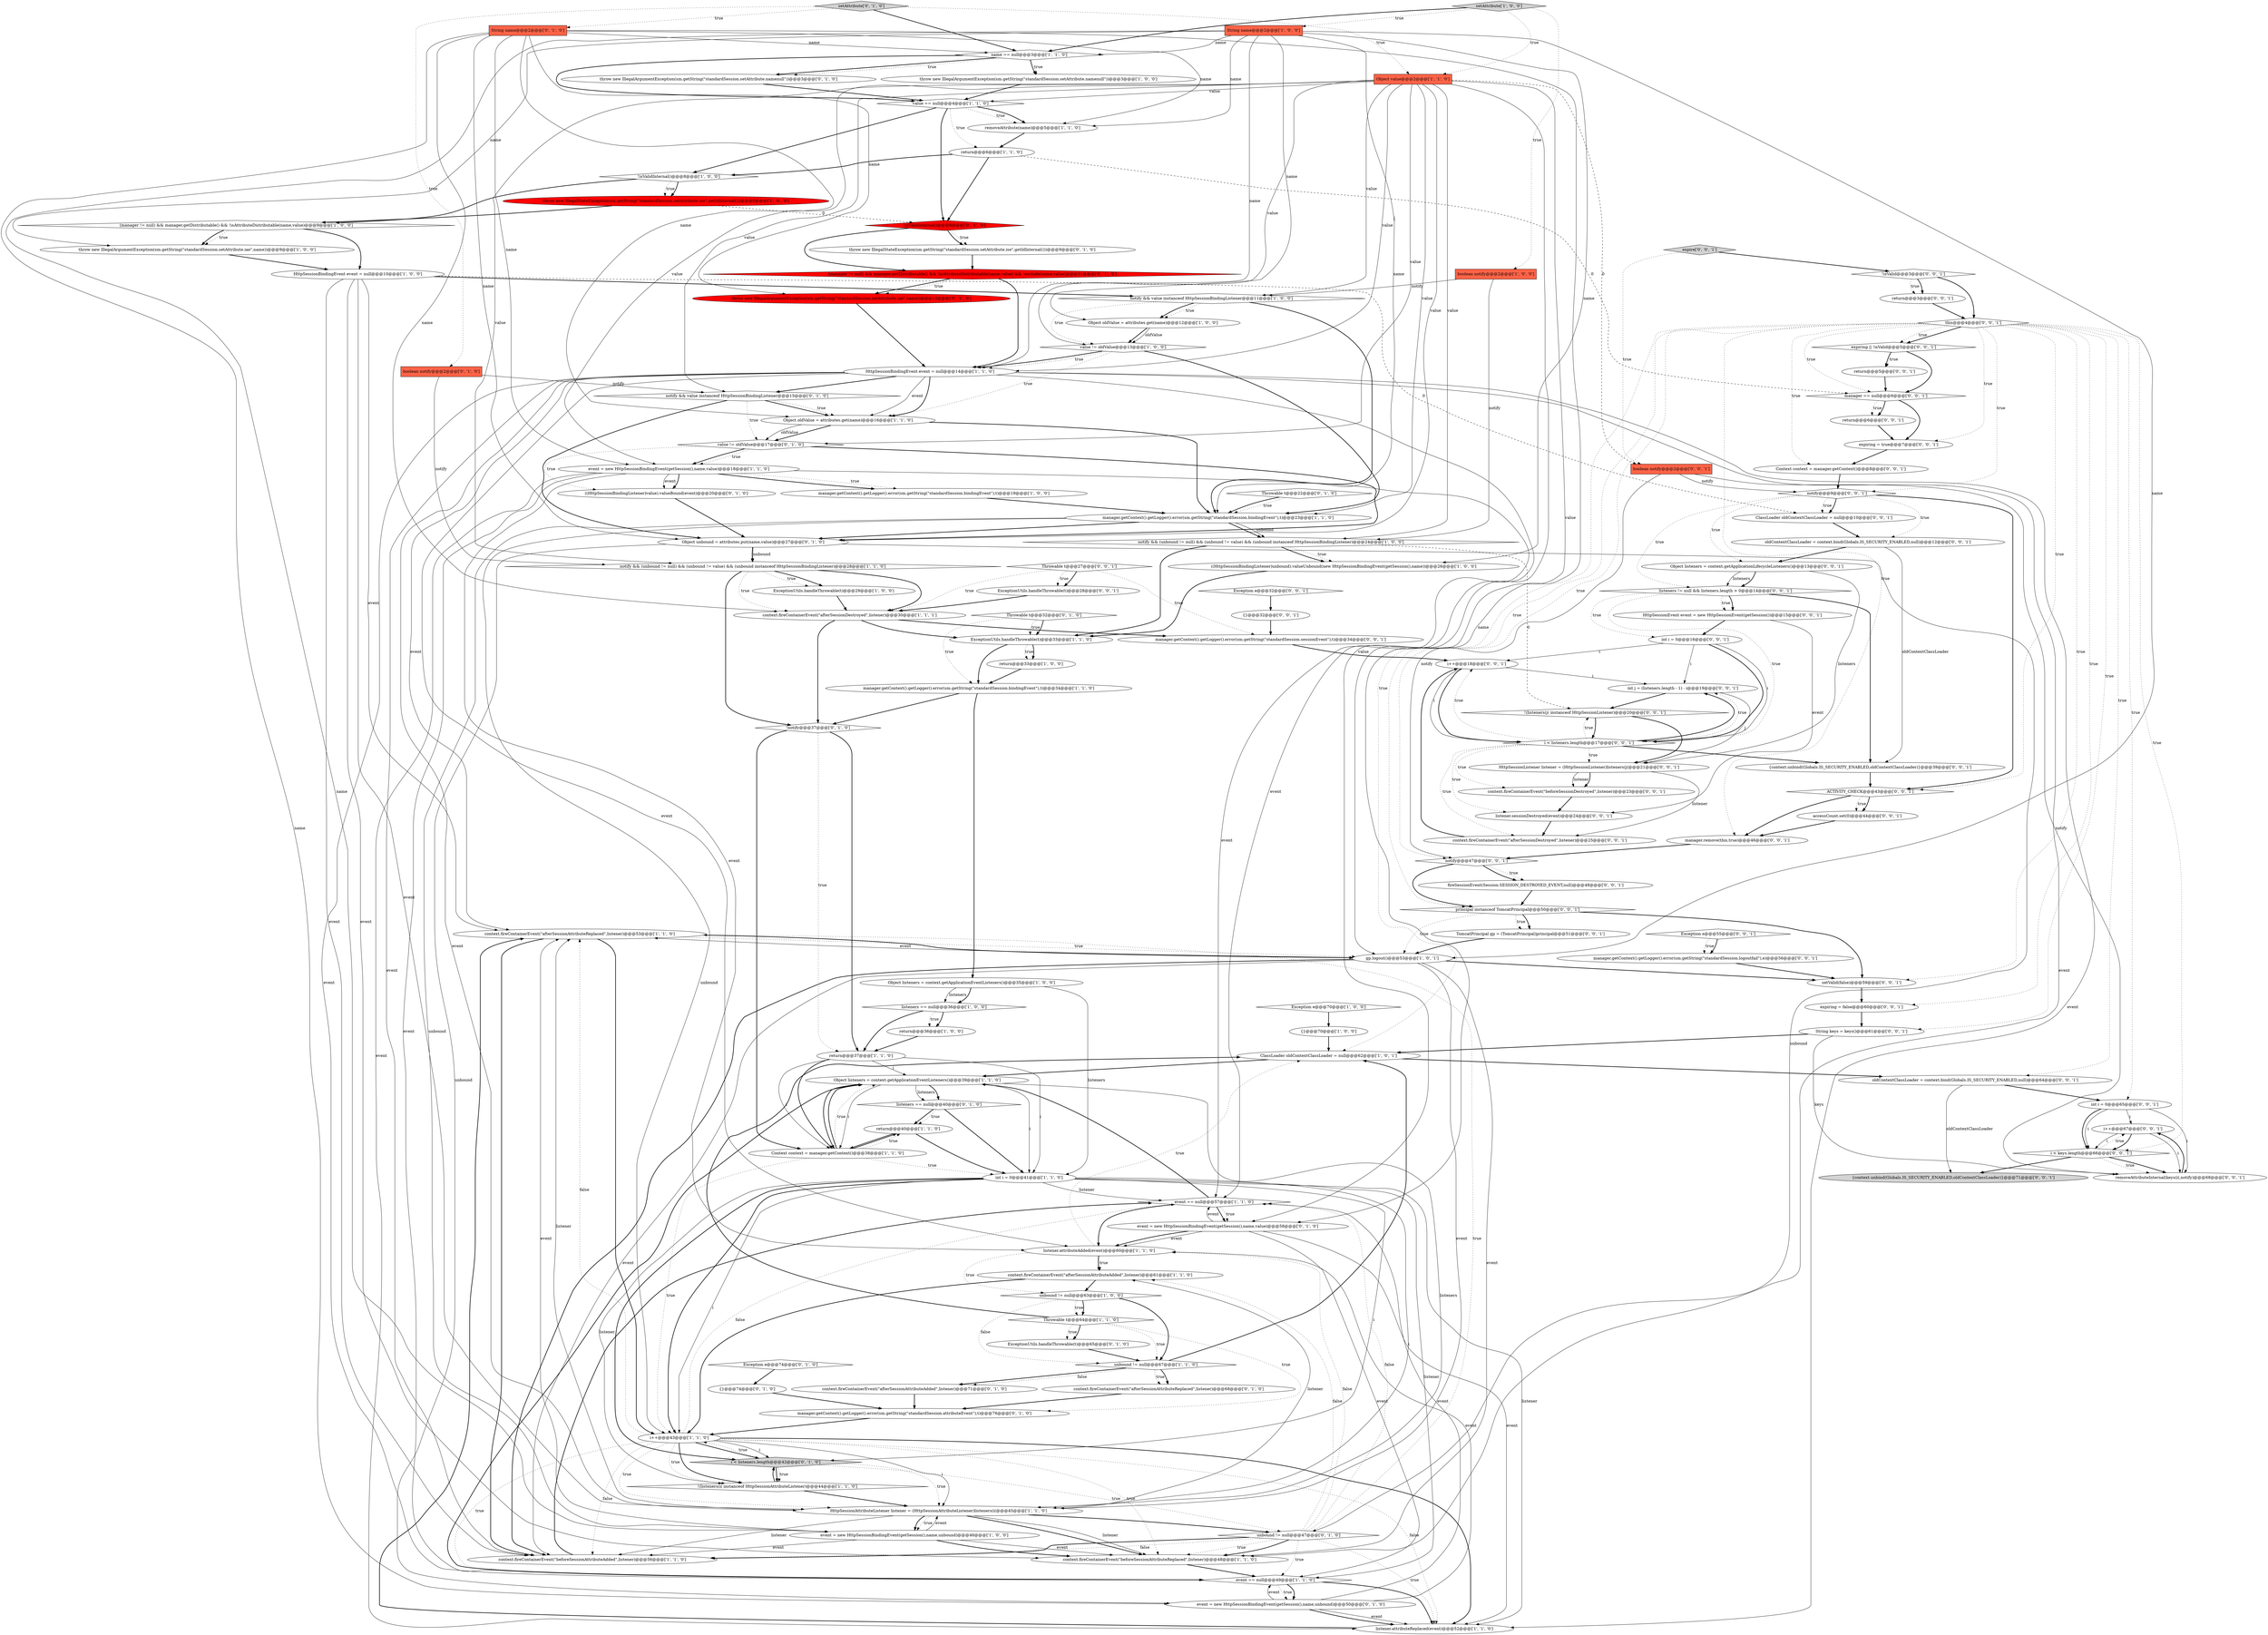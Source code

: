 digraph {
8 [style = filled, label = "HttpSessionBindingEvent event = null@@@14@@@['1', '1', '0']", fillcolor = white, shape = ellipse image = "AAA0AAABBB1BBB"];
49 [style = filled, label = "context.fireContainerEvent(\"afterSessionAttributeReplaced\",listener)@@@53@@@['1', '1', '0']", fillcolor = white, shape = ellipse image = "AAA0AAABBB1BBB"];
48 [style = filled, label = "return@@@6@@@['1', '1', '0']", fillcolor = white, shape = ellipse image = "AAA0AAABBB1BBB"];
55 [style = filled, label = "notify && (unbound != null) && (unbound != value) && (unbound instanceof HttpSessionBindingListener)@@@24@@@['1', '0', '0']", fillcolor = white, shape = diamond image = "AAA0AAABBB1BBB"];
91 [style = filled, label = "expiring || !isValid@@@5@@@['0', '0', '1']", fillcolor = white, shape = diamond image = "AAA0AAABBB3BBB"];
98 [style = filled, label = "principal instanceof TomcatPrincipal@@@50@@@['0', '0', '1']", fillcolor = white, shape = diamond image = "AAA0AAABBB3BBB"];
19 [style = filled, label = "throw new IllegalArgumentException(sm.getString(\"standardSession.setAttribute.namenull\"))@@@3@@@['1', '0', '0']", fillcolor = white, shape = ellipse image = "AAA0AAABBB1BBB"];
21 [style = filled, label = "manager.getContext().getLogger().error(sm.getString(\"standardSession.bindingEvent\"),t)@@@34@@@['1', '1', '0']", fillcolor = white, shape = ellipse image = "AAA0AAABBB1BBB"];
51 [style = filled, label = "value == null@@@4@@@['1', '1', '0']", fillcolor = white, shape = diamond image = "AAA0AAABBB1BBB"];
24 [style = filled, label = "context.fireContainerEvent(\"beforeSessionAttributeReplaced\",listener)@@@48@@@['1', '1', '0']", fillcolor = white, shape = ellipse image = "AAA0AAABBB1BBB"];
67 [style = filled, label = "!isValidInternal()@@@8@@@['0', '1', '0']", fillcolor = red, shape = diamond image = "AAA1AAABBB2BBB"];
25 [style = filled, label = "gp.logout()@@@53@@@['1', '0', '1']", fillcolor = white, shape = ellipse image = "AAA0AAABBB1BBB"];
80 [style = filled, label = "setAttribute['0', '1', '0']", fillcolor = lightgray, shape = diamond image = "AAA0AAABBB2BBB"];
30 [style = filled, label = "name == null@@@3@@@['1', '1', '0']", fillcolor = white, shape = diamond image = "AAA0AAABBB1BBB"];
113 [style = filled, label = "int j = (listeners.length - 1) - i@@@19@@@['0', '0', '1']", fillcolor = white, shape = ellipse image = "AAA0AAABBB3BBB"];
71 [style = filled, label = "{}@@@74@@@['0', '1', '0']", fillcolor = white, shape = ellipse image = "AAA0AAABBB2BBB"];
11 [style = filled, label = "context.fireContainerEvent(\"beforeSessionAttributeAdded\",listener)@@@56@@@['1', '1', '0']", fillcolor = white, shape = ellipse image = "AAA0AAABBB1BBB"];
54 [style = filled, label = "((HttpSessionBindingListener)unbound).valueUnbound(new HttpSessionBindingEvent(getSession(),name))@@@26@@@['1', '0', '0']", fillcolor = white, shape = ellipse image = "AAA0AAABBB1BBB"];
76 [style = filled, label = "!notify@@@37@@@['0', '1', '0']", fillcolor = white, shape = diamond image = "AAA0AAABBB2BBB"];
96 [style = filled, label = "expiring = false@@@60@@@['0', '0', '1']", fillcolor = white, shape = ellipse image = "AAA0AAABBB3BBB"];
107 [style = filled, label = "boolean notify@@@2@@@['0', '0', '1']", fillcolor = tomato, shape = box image = "AAA0AAABBB3BBB"];
50 [style = filled, label = "throw new IllegalStateException(sm.getString(\"standardSession.setAttribute.ise\",getIdInternal()))@@@8@@@['1', '0', '0']", fillcolor = red, shape = ellipse image = "AAA1AAABBB1BBB"];
75 [style = filled, label = "value != oldValue@@@17@@@['0', '1', '0']", fillcolor = white, shape = diamond image = "AAA0AAABBB2BBB"];
28 [style = filled, label = "event == null@@@57@@@['1', '1', '0']", fillcolor = white, shape = diamond image = "AAA0AAABBB1BBB"];
88 [style = filled, label = "{}@@@32@@@['0', '0', '1']", fillcolor = white, shape = ellipse image = "AAA0AAABBB3BBB"];
73 [style = filled, label = "event = new HttpSessionBindingEvent(getSession(),name,value)@@@58@@@['0', '1', '0']", fillcolor = white, shape = ellipse image = "AAA0AAABBB2BBB"];
26 [style = filled, label = "boolean notify@@@2@@@['1', '0', '0']", fillcolor = tomato, shape = box image = "AAA0AAABBB1BBB"];
65 [style = filled, label = "listeners == null@@@40@@@['0', '1', '0']", fillcolor = white, shape = diamond image = "AAA0AAABBB2BBB"];
31 [style = filled, label = "!isValidInternal()@@@8@@@['1', '0', '0']", fillcolor = white, shape = diamond image = "AAA0AAABBB1BBB"];
27 [style = filled, label = "HttpSessionAttributeListener listener = (HttpSessionAttributeListener)listeners(i(@@@45@@@['1', '1', '0']", fillcolor = white, shape = ellipse image = "AAA0AAABBB1BBB"];
46 [style = filled, label = "ExceptionUtils.handleThrowable(t)@@@33@@@['1', '1', '0']", fillcolor = white, shape = ellipse image = "AAA0AAABBB1BBB"];
104 [style = filled, label = "manager == null@@@6@@@['0', '0', '1']", fillcolor = white, shape = diamond image = "AAA0AAABBB3BBB"];
78 [style = filled, label = "context.fireContainerEvent(\"afterSessionAttributeAdded\",listener)@@@71@@@['0', '1', '0']", fillcolor = white, shape = ellipse image = "AAA0AAABBB2BBB"];
119 [style = filled, label = "expiring = true@@@7@@@['0', '0', '1']", fillcolor = white, shape = ellipse image = "AAA0AAABBB3BBB"];
60 [style = filled, label = "notify && value instanceof HttpSessionBindingListener@@@15@@@['0', '1', '0']", fillcolor = white, shape = diamond image = "AAA0AAABBB2BBB"];
13 [style = filled, label = "Object listeners = context.getApplicationEventListeners()@@@35@@@['1', '0', '0']", fillcolor = white, shape = ellipse image = "AAA0AAABBB1BBB"];
85 [style = filled, label = "listeners != null && listeners.length > 0@@@14@@@['0', '0', '1']", fillcolor = white, shape = diamond image = "AAA0AAABBB3BBB"];
59 [style = filled, label = "String name@@@2@@@['0', '1', '0']", fillcolor = tomato, shape = box image = "AAA0AAABBB2BBB"];
38 [style = filled, label = "removeAttribute(name)@@@5@@@['1', '1', '0']", fillcolor = white, shape = ellipse image = "AAA0AAABBB1BBB"];
2 [style = filled, label = "Object oldValue = attributes.get(name)@@@16@@@['1', '1', '0']", fillcolor = white, shape = ellipse image = "AAA0AAABBB1BBB"];
5 [style = filled, label = "context.fireContainerEvent(\"afterSessionDestroyed\",listener)@@@30@@@['1', '1', '1']", fillcolor = white, shape = ellipse image = "AAA0AAABBB1BBB"];
127 [style = filled, label = "context.fireContainerEvent(\"beforeSessionDestroyed\",listener)@@@23@@@['0', '0', '1']", fillcolor = white, shape = ellipse image = "AAA0AAABBB3BBB"];
95 [style = filled, label = "context.fireContainerEvent(\"afterSessionDestroyed\",listener)@@@25@@@['0', '0', '1']", fillcolor = white, shape = ellipse image = "AAA0AAABBB3BBB"];
0 [style = filled, label = "(manager != null) && manager.getDistributable() && !isAttributeDistributable(name,value)@@@9@@@['1', '0', '0']", fillcolor = white, shape = diamond image = "AAA0AAABBB1BBB"];
34 [style = filled, label = "return@@@37@@@['1', '1', '0']", fillcolor = white, shape = ellipse image = "AAA0AAABBB1BBB"];
125 [style = filled, label = "Object listeners = context.getApplicationLifecycleListeners()@@@13@@@['0', '0', '1']", fillcolor = white, shape = ellipse image = "AAA0AAABBB3BBB"];
53 [style = filled, label = "ClassLoader oldContextClassLoader = null@@@62@@@['1', '0', '1']", fillcolor = white, shape = ellipse image = "AAA0AAABBB1BBB"];
82 [style = filled, label = "event = new HttpSessionBindingEvent(getSession(),name,unbound)@@@50@@@['0', '1', '0']", fillcolor = white, shape = ellipse image = "AAA0AAABBB2BBB"];
37 [style = filled, label = "listener.attributeReplaced(event)@@@52@@@['1', '1', '0']", fillcolor = white, shape = ellipse image = "AAA0AAABBB1BBB"];
115 [style = filled, label = "String keys = keys()@@@61@@@['0', '0', '1']", fillcolor = white, shape = ellipse image = "AAA0AAABBB3BBB"];
126 [style = filled, label = "setValid(false)@@@59@@@['0', '0', '1']", fillcolor = white, shape = ellipse image = "AAA0AAABBB3BBB"];
42 [style = filled, label = "event == null@@@49@@@['1', '1', '0']", fillcolor = white, shape = diamond image = "AAA0AAABBB1BBB"];
63 [style = filled, label = "((HttpSessionBindingListener)value).valueBound(event)@@@20@@@['0', '1', '0']", fillcolor = white, shape = ellipse image = "AAA0AAABBB2BBB"];
45 [style = filled, label = "listener.attributeAdded(event)@@@60@@@['1', '1', '0']", fillcolor = white, shape = ellipse image = "AAA0AAABBB1BBB"];
93 [style = filled, label = "listener.sessionDestroyed(event)@@@24@@@['0', '0', '1']", fillcolor = white, shape = ellipse image = "AAA0AAABBB3BBB"];
16 [style = filled, label = "unbound != null@@@67@@@['1', '1', '0']", fillcolor = white, shape = diamond image = "AAA0AAABBB1BBB"];
40 [style = filled, label = "notify && value instanceof HttpSessionBindingListener@@@11@@@['1', '0', '0']", fillcolor = white, shape = diamond image = "AAA0AAABBB1BBB"];
4 [style = filled, label = "{}@@@70@@@['1', '0', '0']", fillcolor = white, shape = ellipse image = "AAA0AAABBB1BBB"];
1 [style = filled, label = "setAttribute['1', '0', '0']", fillcolor = lightgray, shape = diamond image = "AAA0AAABBB1BBB"];
83 [style = filled, label = "ClassLoader oldContextClassLoader = null@@@10@@@['0', '0', '1']", fillcolor = white, shape = ellipse image = "AAA0AAABBB3BBB"];
43 [style = filled, label = "unbound != null@@@63@@@['1', '0', '0']", fillcolor = white, shape = diamond image = "AAA0AAABBB1BBB"];
122 [style = filled, label = "i < listeners.length@@@17@@@['0', '0', '1']", fillcolor = white, shape = diamond image = "AAA0AAABBB3BBB"];
20 [style = filled, label = "return@@@36@@@['1', '0', '0']", fillcolor = white, shape = ellipse image = "AAA0AAABBB1BBB"];
10 [style = filled, label = "manager.getContext().getLogger().error(sm.getString(\"standardSession.bindingEvent\"),t)@@@23@@@['1', '1', '0']", fillcolor = white, shape = ellipse image = "AAA0AAABBB1BBB"];
84 [style = filled, label = "HttpSessionEvent event = new HttpSessionEvent(getSession())@@@15@@@['0', '0', '1']", fillcolor = white, shape = ellipse image = "AAA0AAABBB3BBB"];
102 [style = filled, label = "return@@@3@@@['0', '0', '1']", fillcolor = white, shape = ellipse image = "AAA0AAABBB3BBB"];
116 [style = filled, label = "Context context = manager.getContext()@@@8@@@['0', '0', '1']", fillcolor = white, shape = ellipse image = "AAA0AAABBB3BBB"];
117 [style = filled, label = "HttpSessionListener listener = (HttpSessionListener)listeners(j(@@@21@@@['0', '0', '1']", fillcolor = white, shape = ellipse image = "AAA0AAABBB3BBB"];
87 [style = filled, label = "i++@@@67@@@['0', '0', '1']", fillcolor = white, shape = ellipse image = "AAA0AAABBB3BBB"];
128 [style = filled, label = "Throwable t@@@27@@@['0', '0', '1']", fillcolor = white, shape = diamond image = "AAA0AAABBB3BBB"];
79 [style = filled, label = "(manager != null) && manager.getDistributable() && !isAttributeDistributable(name,value) && !exclude(name,value)@@@11@@@['0', '1', '0']", fillcolor = red, shape = diamond image = "AAA1AAABBB2BBB"];
97 [style = filled, label = "ExceptionUtils.handleThrowable(t)@@@28@@@['0', '0', '1']", fillcolor = white, shape = ellipse image = "AAA0AAABBB3BBB"];
18 [style = filled, label = "Exception e@@@70@@@['1', '0', '0']", fillcolor = white, shape = diamond image = "AAA0AAABBB1BBB"];
57 [style = filled, label = "Throwable t@@@22@@@['0', '1', '0']", fillcolor = white, shape = diamond image = "AAA0AAABBB2BBB"];
105 [style = filled, label = "notify@@@9@@@['0', '0', '1']", fillcolor = white, shape = diamond image = "AAA0AAABBB3BBB"];
39 [style = filled, label = "manager.getContext().getLogger().error(sm.getString(\"standardSession.bindingEvent\"),t)@@@19@@@['1', '0', '0']", fillcolor = white, shape = ellipse image = "AAA0AAABBB1BBB"];
12 [style = filled, label = "notify && (unbound != null) && (unbound != value) && (unbound instanceof HttpSessionBindingListener)@@@28@@@['1', '1', '0']", fillcolor = white, shape = diamond image = "AAA0AAABBB1BBB"];
131 [style = filled, label = "!isValid@@@3@@@['0', '0', '1']", fillcolor = white, shape = diamond image = "AAA0AAABBB3BBB"];
29 [style = filled, label = "Object value@@@2@@@['1', '1', '0']", fillcolor = tomato, shape = box image = "AAA0AAABBB1BBB"];
17 [style = filled, label = "return@@@33@@@['1', '0', '0']", fillcolor = white, shape = ellipse image = "AAA0AAABBB1BBB"];
44 [style = filled, label = "Context context = manager.getContext()@@@38@@@['1', '1', '0']", fillcolor = white, shape = ellipse image = "AAA0AAABBB1BBB"];
62 [style = filled, label = "throw new IllegalStateException(sm.getString(\"standardSession.setAttribute.ise\",getIdInternal()))@@@9@@@['0', '1', '0']", fillcolor = white, shape = ellipse image = "AAA0AAABBB2BBB"];
110 [style = filled, label = "!(listeners(j( instanceof HttpSessionListener)@@@20@@@['0', '0', '1']", fillcolor = white, shape = diamond image = "AAA0AAABBB3BBB"];
72 [style = filled, label = "unbound != null@@@47@@@['0', '1', '0']", fillcolor = white, shape = diamond image = "AAA0AAABBB2BBB"];
123 [style = filled, label = "notify@@@47@@@['0', '0', '1']", fillcolor = white, shape = diamond image = "AAA0AAABBB3BBB"];
100 [style = filled, label = "oldContextClassLoader = context.bind(Globals.IS_SECURITY_ENABLED,null)@@@64@@@['0', '0', '1']", fillcolor = white, shape = ellipse image = "AAA0AAABBB3BBB"];
15 [style = filled, label = "!(listeners(i( instanceof HttpSessionAttributeListener)@@@44@@@['1', '1', '0']", fillcolor = white, shape = diamond image = "AAA0AAABBB1BBB"];
77 [style = filled, label = "manager.getContext().getLogger().error(sm.getString(\"standardSession.attributeEvent\"),t)@@@76@@@['0', '1', '0']", fillcolor = white, shape = ellipse image = "AAA0AAABBB2BBB"];
92 [style = filled, label = "expire['0', '0', '1']", fillcolor = lightgray, shape = diamond image = "AAA0AAABBB3BBB"];
111 [style = filled, label = "oldContextClassLoader = context.bind(Globals.IS_SECURITY_ENABLED,null)@@@12@@@['0', '0', '1']", fillcolor = white, shape = ellipse image = "AAA0AAABBB3BBB"];
61 [style = filled, label = "boolean notify@@@2@@@['0', '1', '0']", fillcolor = tomato, shape = box image = "AAA0AAABBB2BBB"];
74 [style = filled, label = "context.fireContainerEvent(\"afterSessionAttributeReplaced\",listener)@@@68@@@['0', '1', '0']", fillcolor = white, shape = ellipse image = "AAA0AAABBB2BBB"];
101 [style = filled, label = "Exception e@@@32@@@['0', '0', '1']", fillcolor = white, shape = diamond image = "AAA0AAABBB3BBB"];
70 [style = filled, label = "Throwable t@@@32@@@['0', '1', '0']", fillcolor = white, shape = diamond image = "AAA0AAABBB2BBB"];
9 [style = filled, label = "int i = 0@@@41@@@['1', '1', '0']", fillcolor = white, shape = ellipse image = "AAA0AAABBB1BBB"];
106 [style = filled, label = "int i = 0@@@16@@@['0', '0', '1']", fillcolor = white, shape = ellipse image = "AAA0AAABBB3BBB"];
68 [style = filled, label = "Object unbound = attributes.put(name,value)@@@27@@@['0', '1', '0']", fillcolor = white, shape = ellipse image = "AAA0AAABBB2BBB"];
6 [style = filled, label = "HttpSessionBindingEvent event = null@@@10@@@['1', '0', '0']", fillcolor = white, shape = ellipse image = "AAA0AAABBB1BBB"];
52 [style = filled, label = "context.fireContainerEvent(\"afterSessionAttributeAdded\",listener)@@@61@@@['1', '1', '0']", fillcolor = white, shape = ellipse image = "AAA0AAABBB1BBB"];
41 [style = filled, label = "Object listeners = context.getApplicationEventListeners()@@@39@@@['1', '1', '0']", fillcolor = white, shape = ellipse image = "AAA0AAABBB1BBB"];
109 [style = filled, label = "ACTIVITY_CHECK@@@43@@@['0', '0', '1']", fillcolor = white, shape = diamond image = "AAA0AAABBB3BBB"];
3 [style = filled, label = "event = new HttpSessionBindingEvent(getSession(),name,unbound)@@@46@@@['1', '0', '0']", fillcolor = white, shape = ellipse image = "AAA0AAABBB1BBB"];
90 [style = filled, label = "i < keys.length@@@66@@@['0', '0', '1']", fillcolor = white, shape = diamond image = "AAA0AAABBB3BBB"];
22 [style = filled, label = "return@@@40@@@['1', '1', '0']", fillcolor = white, shape = ellipse image = "AAA0AAABBB1BBB"];
7 [style = filled, label = "Object oldValue = attributes.get(name)@@@12@@@['1', '0', '0']", fillcolor = white, shape = ellipse image = "AAA0AAABBB1BBB"];
36 [style = filled, label = "ExceptionUtils.handleThrowable(t)@@@29@@@['1', '0', '0']", fillcolor = white, shape = ellipse image = "AAA0AAABBB1BBB"];
112 [style = filled, label = "i++@@@18@@@['0', '0', '1']", fillcolor = white, shape = ellipse image = "AAA0AAABBB3BBB"];
129 [style = filled, label = "TomcatPrincipal gp = (TomcatPrincipal)principal@@@51@@@['0', '0', '1']", fillcolor = white, shape = ellipse image = "AAA0AAABBB3BBB"];
124 [style = filled, label = "{context.unbind(Globals.IS_SECURITY_ENABLED,oldContextClassLoader)}@@@71@@@['0', '0', '1']", fillcolor = lightgray, shape = ellipse image = "AAA0AAABBB3BBB"];
64 [style = filled, label = "throw new IllegalArgumentException(sm.getString(\"standardSession.setAttribute.namenull\"))@@@3@@@['0', '1', '0']", fillcolor = white, shape = ellipse image = "AAA0AAABBB2BBB"];
32 [style = filled, label = "throw new IllegalArgumentException(sm.getString(\"standardSession.setAttribute.iae\",name))@@@9@@@['1', '0', '0']", fillcolor = white, shape = ellipse image = "AAA0AAABBB1BBB"];
114 [style = filled, label = "accessCount.set(0)@@@44@@@['0', '0', '1']", fillcolor = white, shape = ellipse image = "AAA0AAABBB3BBB"];
33 [style = filled, label = "event = new HttpSessionBindingEvent(getSession(),name,value)@@@18@@@['1', '1', '0']", fillcolor = white, shape = ellipse image = "AAA0AAABBB1BBB"];
14 [style = filled, label = "value != oldValue@@@13@@@['1', '0', '0']", fillcolor = white, shape = diamond image = "AAA0AAABBB1BBB"];
56 [style = filled, label = "listeners == null@@@36@@@['1', '0', '0']", fillcolor = white, shape = diamond image = "AAA0AAABBB1BBB"];
89 [style = filled, label = "return@@@6@@@['0', '0', '1']", fillcolor = white, shape = ellipse image = "AAA0AAABBB3BBB"];
120 [style = filled, label = "manager.remove(this,true)@@@46@@@['0', '0', '1']", fillcolor = white, shape = ellipse image = "AAA0AAABBB3BBB"];
69 [style = filled, label = "ExceptionUtils.handleThrowable(t)@@@65@@@['0', '1', '0']", fillcolor = white, shape = ellipse image = "AAA0AAABBB2BBB"];
86 [style = filled, label = "{context.unbind(Globals.IS_SECURITY_ENABLED,oldContextClassLoader)}@@@39@@@['0', '0', '1']", fillcolor = white, shape = ellipse image = "AAA0AAABBB3BBB"];
118 [style = filled, label = "manager.getContext().getLogger().error(sm.getString(\"standardSession.sessionEvent\"),t)@@@34@@@['0', '0', '1']", fillcolor = white, shape = ellipse image = "AAA0AAABBB3BBB"];
23 [style = filled, label = "String name@@@2@@@['1', '0', '0']", fillcolor = tomato, shape = box image = "AAA0AAABBB1BBB"];
108 [style = filled, label = "Exception e@@@55@@@['0', '0', '1']", fillcolor = white, shape = diamond image = "AAA0AAABBB3BBB"];
132 [style = filled, label = "fireSessionEvent(Session.SESSION_DESTROYED_EVENT,null)@@@48@@@['0', '0', '1']", fillcolor = white, shape = ellipse image = "AAA0AAABBB3BBB"];
47 [style = filled, label = "i++@@@43@@@['1', '1', '0']", fillcolor = white, shape = ellipse image = "AAA0AAABBB1BBB"];
58 [style = filled, label = "Exception e@@@74@@@['0', '1', '0']", fillcolor = white, shape = diamond image = "AAA0AAABBB2BBB"];
99 [style = filled, label = "manager.getContext().getLogger().error(sm.getString(\"standardSession.logoutfail\"),e)@@@56@@@['0', '0', '1']", fillcolor = white, shape = ellipse image = "AAA0AAABBB3BBB"];
66 [style = filled, label = "throw new IllegalArgumentException(sm.getString(\"standardSession.setAttribute.iae\",name))@@@12@@@['0', '1', '0']", fillcolor = red, shape = ellipse image = "AAA1AAABBB2BBB"];
121 [style = filled, label = "removeAttributeInternal(keys(i(,notify)@@@68@@@['0', '0', '1']", fillcolor = white, shape = ellipse image = "AAA0AAABBB3BBB"];
94 [style = filled, label = "return@@@5@@@['0', '0', '1']", fillcolor = white, shape = ellipse image = "AAA0AAABBB3BBB"];
35 [style = filled, label = "Throwable t@@@64@@@['1', '1', '0']", fillcolor = white, shape = diamond image = "AAA0AAABBB1BBB"];
130 [style = filled, label = "int i = 0@@@65@@@['0', '0', '1']", fillcolor = white, shape = ellipse image = "AAA0AAABBB3BBB"];
81 [style = filled, label = "i < listeners.length@@@42@@@['0', '1', '0']", fillcolor = lightgray, shape = diamond image = "AAA0AAABBB2BBB"];
103 [style = filled, label = "this@@@4@@@['0', '0', '1']", fillcolor = white, shape = diamond image = "AAA0AAABBB3BBB"];
42->41 [style = bold, label=""];
5->76 [style = bold, label=""];
56->34 [style = bold, label=""];
97->5 [style = bold, label=""];
98->126 [style = bold, label=""];
79->66 [style = bold, label=""];
3->24 [style = bold, label=""];
29->51 [style = solid, label="value"];
43->35 [style = dotted, label="true"];
109->114 [style = dotted, label="true"];
42->82 [style = bold, label=""];
51->48 [style = dotted, label="true"];
29->60 [style = solid, label="value"];
35->16 [style = dotted, label="true"];
7->14 [style = bold, label=""];
102->103 [style = bold, label=""];
42->82 [style = dotted, label="true"];
106->112 [style = solid, label="i"];
131->102 [style = bold, label=""];
53->41 [style = bold, label=""];
5->118 [style = bold, label=""];
100->124 [style = solid, label="oldContextClassLoader"];
60->68 [style = bold, label=""];
3->24 [style = solid, label="event"];
98->129 [style = bold, label=""];
106->122 [style = bold, label=""];
65->22 [style = bold, label=""];
33->45 [style = solid, label="event"];
28->73 [style = bold, label=""];
59->33 [style = solid, label="name"];
23->30 [style = solid, label="name"];
22->9 [style = bold, label=""];
15->81 [style = bold, label=""];
25->24 [style = solid, label="event"];
8->45 [style = solid, label="event"];
47->81 [style = solid, label="i"];
16->78 [style = bold, label=""];
29->75 [style = solid, label="value"];
80->29 [style = dotted, label="true"];
49->25 [style = bold, label=""];
111->125 [style = bold, label=""];
122->127 [style = dotted, label="true"];
110->117 [style = bold, label=""];
44->41 [style = bold, label=""];
14->8 [style = bold, label=""];
70->21 [style = dotted, label="true"];
35->77 [style = dotted, label="true"];
72->11 [style = dotted, label="false"];
34->9 [style = solid, label="i"];
22->44 [style = bold, label=""];
80->30 [style = bold, label=""];
79->66 [style = dotted, label="true"];
95->112 [style = bold, label=""];
60->2 [style = bold, label=""];
88->118 [style = bold, label=""];
31->0 [style = bold, label=""];
122->117 [style = dotted, label="true"];
103->130 [style = dotted, label="true"];
92->107 [style = dotted, label="true"];
84->106 [style = bold, label=""];
38->48 [style = bold, label=""];
2->10 [style = bold, label=""];
117->95 [style = solid, label="listener"];
40->14 [style = dotted, label="true"];
72->42 [style = dotted, label="true"];
123->132 [style = dotted, label="true"];
8->2 [style = bold, label=""];
105->111 [style = dotted, label="true"];
120->123 [style = bold, label=""];
72->24 [style = bold, label=""];
34->44 [style = bold, label=""];
103->90 [style = dotted, label="true"];
73->37 [style = solid, label="event"];
27->24 [style = bold, label=""];
75->33 [style = bold, label=""];
0->32 [style = dotted, label="true"];
0->32 [style = bold, label=""];
16->74 [style = dotted, label="true"];
94->104 [style = bold, label=""];
58->71 [style = bold, label=""];
98->129 [style = dotted, label="true"];
23->7 [style = solid, label="name"];
73->28 [style = solid, label="event"];
82->37 [style = solid, label="event"];
131->102 [style = dotted, label="true"];
112->122 [style = bold, label=""];
131->103 [style = bold, label=""];
27->72 [style = bold, label=""];
10->55 [style = bold, label=""];
128->97 [style = bold, label=""];
55->54 [style = dotted, label="true"];
78->77 [style = bold, label=""];
76->44 [style = bold, label=""];
90->124 [style = bold, label=""];
29->14 [style = solid, label="value"];
59->5 [style = solid, label="name"];
12->5 [style = dotted, label="true"];
81->72 [style = dotted, label="true"];
57->10 [style = dotted, label="true"];
25->11 [style = bold, label=""];
6->11 [style = solid, label="event"];
23->3 [style = solid, label="name"];
127->93 [style = bold, label=""];
82->42 [style = solid, label="event"];
40->7 [style = dotted, label="true"];
129->25 [style = bold, label=""];
56->20 [style = bold, label=""];
55->54 [style = bold, label=""];
8->24 [style = solid, label="event"];
57->10 [style = bold, label=""];
85->122 [style = dotted, label="true"];
41->44 [style = bold, label=""];
67->62 [style = dotted, label="true"];
108->99 [style = dotted, label="true"];
91->94 [style = bold, label=""];
29->73 [style = solid, label="value"];
110->122 [style = bold, label=""];
23->25 [style = solid, label="name"];
29->40 [style = solid, label="value"];
12->5 [style = bold, label=""];
37->49 [style = bold, label=""];
106->122 [style = solid, label="i"];
73->45 [style = solid, label="event"];
91->104 [style = bold, label=""];
9->47 [style = solid, label="i"];
41->44 [style = solid, label="i"];
32->6 [style = bold, label=""];
9->15 [style = solid, label="listener"];
115->121 [style = solid, label="keys"];
69->16 [style = bold, label=""];
104->119 [style = bold, label=""];
23->10 [style = solid, label="name"];
29->10 [style = solid, label="value"];
65->9 [style = bold, label=""];
1->23 [style = dotted, label="true"];
128->5 [style = dotted, label="true"];
82->45 [style = solid, label="event"];
23->54 [style = solid, label="name"];
85->84 [style = bold, label=""];
85->106 [style = dotted, label="true"];
53->100 [style = bold, label=""];
27->24 [style = solid, label="listener"];
17->21 [style = bold, label=""];
14->2 [style = dotted, label="true"];
11->28 [style = bold, label=""];
76->34 [style = bold, label=""];
43->16 [style = bold, label=""];
68->72 [style = solid, label="unbound"];
75->33 [style = dotted, label="true"];
30->19 [style = dotted, label="true"];
45->52 [style = dotted, label="true"];
14->10 [style = bold, label=""];
103->120 [style = dotted, label="true"];
68->12 [style = bold, label=""];
81->27 [style = dotted, label="true"];
16->78 [style = dotted, label="false"];
27->49 [style = solid, label="listener"];
117->127 [style = solid, label="listener"];
13->56 [style = solid, label="listeners"];
47->42 [style = dotted, label="true"];
74->77 [style = bold, label=""];
84->93 [style = solid, label="event"];
103->115 [style = dotted, label="true"];
103->105 [style = dotted, label="true"];
122->113 [style = bold, label=""];
10->47 [style = solid, label="unbound"];
65->22 [style = dotted, label="true"];
125->117 [style = solid, label="listeners"];
35->69 [style = dotted, label="true"];
41->27 [style = solid, label="listeners"];
47->28 [style = dotted, label="false"];
59->38 [style = solid, label="name"];
104->89 [style = dotted, label="true"];
47->11 [style = dotted, label="false"];
103->100 [style = dotted, label="true"];
115->53 [style = bold, label=""];
87->90 [style = bold, label=""];
28->41 [style = bold, label=""];
29->25 [style = solid, label="value"];
68->82 [style = solid, label="unbound"];
44->22 [style = dotted, label="true"];
50->0 [style = bold, label=""];
25->49 [style = solid, label="event"];
113->117 [style = solid, label="j"];
36->5 [style = bold, label=""];
19->51 [style = bold, label=""];
45->53 [style = dotted, label="true"];
67->79 [style = bold, label=""];
49->11 [style = bold, label=""];
24->42 [style = bold, label=""];
81->15 [style = dotted, label="true"];
29->107 [style = dashed, label="0"];
8->60 [style = bold, label=""];
34->41 [style = solid, label="i"];
49->25 [style = dotted, label="true"];
67->62 [style = bold, label=""];
30->51 [style = bold, label=""];
1->29 [style = dotted, label="true"];
46->17 [style = dotted, label="true"];
28->73 [style = dotted, label="true"];
13->56 [style = bold, label=""];
55->46 [style = bold, label=""];
31->50 [style = dotted, label="true"];
6->40 [style = bold, label=""];
122->112 [style = dotted, label="true"];
29->8 [style = solid, label="value"];
35->69 [style = bold, label=""];
112->122 [style = solid, label="i"];
51->31 [style = bold, label=""];
86->109 [style = bold, label=""];
44->41 [style = dotted, label="true"];
87->121 [style = solid, label="i"];
51->67 [style = bold, label=""];
8->42 [style = solid, label="event"];
64->51 [style = bold, label=""];
4->53 [style = bold, label=""];
8->2 [style = solid, label="event"];
2->75 [style = bold, label=""];
25->11 [style = solid, label="event"];
73->42 [style = solid, label="event"];
85->86 [style = bold, label=""];
1->30 [style = bold, label=""];
77->47 [style = bold, label=""];
89->119 [style = bold, label=""];
31->50 [style = bold, label=""];
103->123 [style = dotted, label="true"];
43->35 [style = bold, label=""];
90->87 [style = dotted, label="true"];
83->111 [style = bold, label=""];
8->37 [style = solid, label="event"];
112->113 [style = solid, label="i"];
130->90 [style = solid, label="i"];
75->68 [style = bold, label=""];
3->49 [style = solid, label="event"];
8->49 [style = solid, label="event"];
44->9 [style = dotted, label="true"];
21->13 [style = bold, label=""];
28->45 [style = bold, label=""];
87->90 [style = solid, label="i"];
70->46 [style = dotted, label="true"];
105->83 [style = bold, label=""];
54->46 [style = bold, label=""];
20->34 [style = bold, label=""];
62->79 [style = bold, label=""];
34->44 [style = solid, label="i"];
76->34 [style = dotted, label="true"];
33->42 [style = solid, label="event"];
82->28 [style = solid, label="event"];
18->4 [style = bold, label=""];
72->37 [style = dotted, label="true"];
81->15 [style = bold, label=""];
98->25 [style = dotted, label="true"];
47->81 [style = bold, label=""];
59->68 [style = solid, label="name"];
125->85 [style = solid, label="listeners"];
33->39 [style = dotted, label="true"];
107->121 [style = solid, label="notify"];
10->55 [style = solid, label="unbound"];
23->8 [style = solid, label="name"];
121->87 [style = bold, label=""];
6->49 [style = solid, label="event"];
73->45 [style = bold, label=""];
70->46 [style = bold, label=""];
125->85 [style = bold, label=""];
61->60 [style = solid, label="notify"];
104->89 [style = bold, label=""];
52->43 [style = bold, label=""];
93->95 [style = bold, label=""];
30->64 [style = bold, label=""];
9->28 [style = solid, label="listener"];
23->38 [style = solid, label="name"];
59->30 [style = solid, label="name"];
81->47 [style = dotted, label="true"];
12->76 [style = bold, label=""];
92->131 [style = bold, label=""];
100->130 [style = bold, label=""];
103->116 [style = dotted, label="true"];
2->75 [style = solid, label="oldValue"];
113->110 [style = bold, label=""];
123->132 [style = bold, label=""];
29->55 [style = solid, label="value"];
40->10 [style = bold, label=""];
55->110 [style = dashed, label="0"];
10->68 [style = bold, label=""];
47->15 [style = bold, label=""];
41->65 [style = solid, label="listeners"];
103->96 [style = dotted, label="true"];
27->3 [style = bold, label=""];
103->109 [style = dotted, label="true"];
25->126 [style = bold, label=""];
10->3 [style = solid, label="unbound"];
80->61 [style = dotted, label="true"];
103->126 [style = dotted, label="true"];
128->97 [style = dotted, label="true"];
122->110 [style = dotted, label="true"];
16->53 [style = bold, label=""];
27->3 [style = dotted, label="true"];
49->47 [style = bold, label=""];
126->96 [style = bold, label=""];
51->38 [style = dotted, label="true"];
40->7 [style = bold, label=""];
16->74 [style = bold, label=""];
47->27 [style = solid, label="i"];
48->67 [style = bold, label=""];
39->10 [style = bold, label=""];
9->81 [style = bold, label=""];
96->115 [style = bold, label=""];
33->28 [style = solid, label="event"];
122->113 [style = dotted, label="true"];
108->99 [style = bold, label=""];
15->27 [style = bold, label=""];
56->20 [style = dotted, label="true"];
75->63 [style = dotted, label="true"];
46->17 [style = bold, label=""];
109->120 [style = bold, label=""];
47->24 [style = dotted, label="true"];
79->8 [style = bold, label=""];
116->105 [style = bold, label=""];
105->83 [style = dotted, label="true"];
47->37 [style = dotted, label="false"];
7->14 [style = solid, label="oldValue"];
8->11 [style = solid, label="event"];
122->86 [style = bold, label=""];
47->37 [style = bold, label=""];
99->126 [style = bold, label=""];
59->66 [style = solid, label="name"];
33->63 [style = bold, label=""];
27->11 [style = solid, label="listener"];
46->21 [style = bold, label=""];
26->55 [style = solid, label="notify"];
52->47 [style = bold, label=""];
25->27 [style = solid, label="event"];
29->33 [style = solid, label="value"];
6->27 [style = solid, label="event"];
21->76 [style = bold, label=""];
72->11 [style = bold, label=""];
72->45 [style = dotted, label="false"];
103->104 [style = dotted, label="true"];
44->47 [style = dotted, label="true"];
9->47 [style = bold, label=""];
9->42 [style = solid, label="listener"];
41->9 [style = solid, label="i"];
6->83 [style = dashed, label="0"];
45->43 [style = dotted, label="true"];
122->95 [style = dotted, label="true"];
29->68 [style = solid, label="value"];
72->49 [style = dotted, label="true"];
118->112 [style = bold, label=""];
119->116 [style = bold, label=""];
90->121 [style = dotted, label="true"];
105->109 [style = bold, label=""];
13->9 [style = solid, label="listeners"];
66->8 [style = bold, label=""];
103->91 [style = bold, label=""];
130->121 [style = solid, label="i"];
41->65 [style = bold, label=""];
6->24 [style = solid, label="event"];
103->119 [style = dotted, label="true"];
109->114 [style = bold, label=""];
33->37 [style = solid, label="event"];
30->19 [style = bold, label=""];
106->113 [style = solid, label="i"];
1->26 [style = dotted, label="true"];
101->88 [style = bold, label=""];
47->15 [style = dotted, label="true"];
90->121 [style = bold, label=""];
33->63 [style = solid, label="event"];
107->123 [style = solid, label="notify"];
91->94 [style = dotted, label="true"];
8->27 [style = solid, label="event"];
44->22 [style = bold, label=""];
29->12 [style = solid, label="value"];
47->49 [style = dotted, label="false"];
45->52 [style = bold, label=""];
26->40 [style = solid, label="notify"];
103->91 [style = dotted, label="true"];
103->98 [style = dotted, label="true"];
9->81 [style = solid, label="i"];
59->73 [style = solid, label="name"];
68->12 [style = solid, label="unbound"];
42->37 [style = bold, label=""];
48->104 [style = dashed, label="0"];
9->37 [style = solid, label="listener"];
59->82 [style = solid, label="name"];
12->36 [style = dotted, label="true"];
12->36 [style = bold, label=""];
128->118 [style = dotted, label="true"];
72->24 [style = dotted, label="true"];
103->53 [style = dotted, label="true"];
23->32 [style = solid, label="name"];
111->86 [style = solid, label="oldContextClassLoader"];
48->31 [style = bold, label=""];
122->93 [style = dotted, label="true"];
117->127 [style = bold, label=""];
50->67 [style = dashed, label="0"];
61->12 [style = solid, label="notify"];
80->59 [style = dotted, label="true"];
105->85 [style = dotted, label="true"];
82->37 [style = bold, label=""];
14->8 [style = dotted, label="true"];
35->53 [style = bold, label=""];
27->52 [style = solid, label="listener"];
60->2 [style = dotted, label="true"];
3->27 [style = solid, label="event"];
123->98 [style = bold, label=""];
0->6 [style = bold, label=""];
3->11 [style = solid, label="event"];
114->120 [style = bold, label=""];
72->28 [style = dotted, label="false"];
47->27 [style = dotted, label="true"];
107->105 [style = solid, label="notify"];
30->64 [style = dotted, label="true"];
59->2 [style = solid, label="name"];
130->87 [style = solid, label="i"];
33->39 [style = bold, label=""];
51->38 [style = bold, label=""];
72->52 [style = dotted, label="false"];
63->68 [style = bold, label=""];
71->77 [style = bold, label=""];
132->98 [style = bold, label=""];
130->90 [style = bold, label=""];
8->28 [style = solid, label="event"];
60->75 [style = dotted, label="true"];
85->84 [style = dotted, label="true"];
9->27 [style = solid, label="i"];
105->125 [style = dotted, label="true"];
43->16 [style = dotted, label="false"];
5->46 [style = bold, label=""];
}
